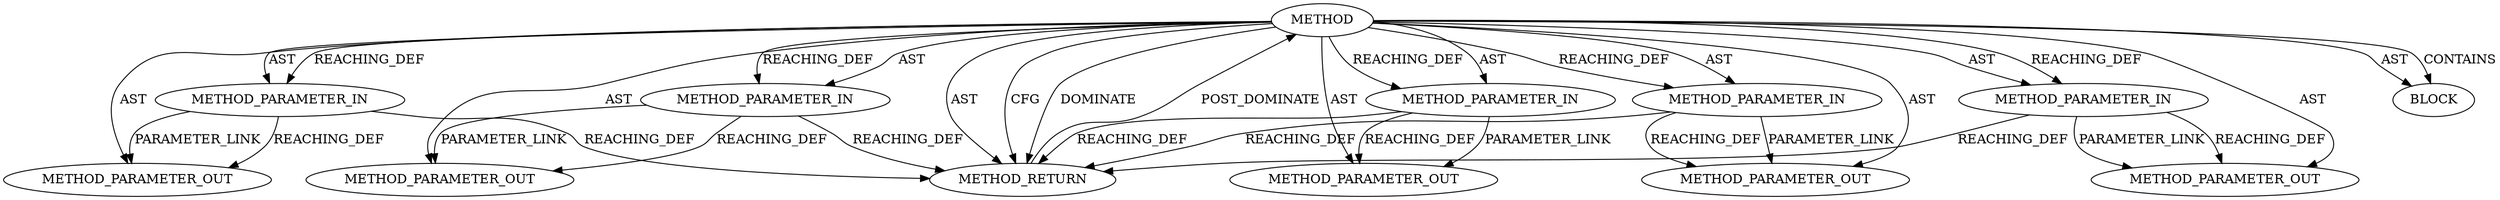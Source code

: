digraph {
  21942 [label=METHOD_PARAMETER_OUT ORDER=3 CODE="p3" IS_VARIADIC=false TYPE_FULL_NAME="ANY" EVALUATION_STRATEGY="BY_VALUE" INDEX=3 NAME="p3"]
  19834 [label=METHOD AST_PARENT_TYPE="NAMESPACE_BLOCK" AST_PARENT_FULL_NAME="<global>" ORDER=0 CODE="<empty>" FULL_NAME="iov_iter_kvec" IS_EXTERNAL=true FILENAME="<empty>" SIGNATURE="" NAME="iov_iter_kvec"]
  21943 [label=METHOD_PARAMETER_OUT ORDER=4 CODE="p4" IS_VARIADIC=false TYPE_FULL_NAME="ANY" EVALUATION_STRATEGY="BY_VALUE" INDEX=4 NAME="p4"]
  19841 [label=METHOD_RETURN ORDER=2 CODE="RET" TYPE_FULL_NAME="ANY" EVALUATION_STRATEGY="BY_VALUE"]
  19836 [label=METHOD_PARAMETER_IN ORDER=2 CODE="p2" IS_VARIADIC=false TYPE_FULL_NAME="ANY" EVALUATION_STRATEGY="BY_VALUE" INDEX=2 NAME="p2"]
  21940 [label=METHOD_PARAMETER_OUT ORDER=1 CODE="p1" IS_VARIADIC=false TYPE_FULL_NAME="ANY" EVALUATION_STRATEGY="BY_VALUE" INDEX=1 NAME="p1"]
  19840 [label=BLOCK ORDER=1 ARGUMENT_INDEX=1 CODE="<empty>" TYPE_FULL_NAME="ANY"]
  21941 [label=METHOD_PARAMETER_OUT ORDER=2 CODE="p2" IS_VARIADIC=false TYPE_FULL_NAME="ANY" EVALUATION_STRATEGY="BY_VALUE" INDEX=2 NAME="p2"]
  19839 [label=METHOD_PARAMETER_IN ORDER=5 CODE="p5" IS_VARIADIC=false TYPE_FULL_NAME="ANY" EVALUATION_STRATEGY="BY_VALUE" INDEX=5 NAME="p5"]
  19837 [label=METHOD_PARAMETER_IN ORDER=3 CODE="p3" IS_VARIADIC=false TYPE_FULL_NAME="ANY" EVALUATION_STRATEGY="BY_VALUE" INDEX=3 NAME="p3"]
  19838 [label=METHOD_PARAMETER_IN ORDER=4 CODE="p4" IS_VARIADIC=false TYPE_FULL_NAME="ANY" EVALUATION_STRATEGY="BY_VALUE" INDEX=4 NAME="p4"]
  21944 [label=METHOD_PARAMETER_OUT ORDER=5 CODE="p5" IS_VARIADIC=false TYPE_FULL_NAME="ANY" EVALUATION_STRATEGY="BY_VALUE" INDEX=5 NAME="p5"]
  19835 [label=METHOD_PARAMETER_IN ORDER=1 CODE="p1" IS_VARIADIC=false TYPE_FULL_NAME="ANY" EVALUATION_STRATEGY="BY_VALUE" INDEX=1 NAME="p1"]
  19836 -> 19841 [label=REACHING_DEF VARIABLE="p2"]
  19834 -> 19840 [label=CONTAINS ]
  19834 -> 19837 [label=REACHING_DEF VARIABLE=""]
  19834 -> 19838 [label=AST ]
  19841 -> 19834 [label=POST_DOMINATE ]
  19834 -> 19841 [label=AST ]
  19839 -> 21944 [label=PARAMETER_LINK ]
  19834 -> 21941 [label=AST ]
  19834 -> 19841 [label=CFG ]
  19839 -> 19841 [label=REACHING_DEF VARIABLE="p5"]
  19837 -> 21942 [label=REACHING_DEF VARIABLE="p3"]
  19834 -> 19841 [label=DOMINATE ]
  19838 -> 21943 [label=REACHING_DEF VARIABLE="p4"]
  19835 -> 21940 [label=PARAMETER_LINK ]
  19834 -> 21940 [label=AST ]
  19837 -> 19841 [label=REACHING_DEF VARIABLE="p3"]
  19837 -> 21942 [label=PARAMETER_LINK ]
  19834 -> 19838 [label=REACHING_DEF VARIABLE=""]
  19834 -> 19837 [label=AST ]
  19834 -> 21944 [label=AST ]
  19836 -> 21941 [label=REACHING_DEF VARIABLE="p2"]
  19834 -> 21942 [label=AST ]
  19834 -> 19836 [label=AST ]
  19834 -> 19839 [label=AST ]
  19834 -> 19835 [label=REACHING_DEF VARIABLE=""]
  19834 -> 19835 [label=AST ]
  19836 -> 21941 [label=PARAMETER_LINK ]
  19834 -> 19839 [label=REACHING_DEF VARIABLE=""]
  19834 -> 19840 [label=AST ]
  19835 -> 21940 [label=REACHING_DEF VARIABLE="p1"]
  19838 -> 21943 [label=PARAMETER_LINK ]
  19835 -> 19841 [label=REACHING_DEF VARIABLE="p1"]
  19838 -> 19841 [label=REACHING_DEF VARIABLE="p4"]
  19834 -> 21943 [label=AST ]
  19839 -> 21944 [label=REACHING_DEF VARIABLE="p5"]
  19834 -> 19836 [label=REACHING_DEF VARIABLE=""]
}
